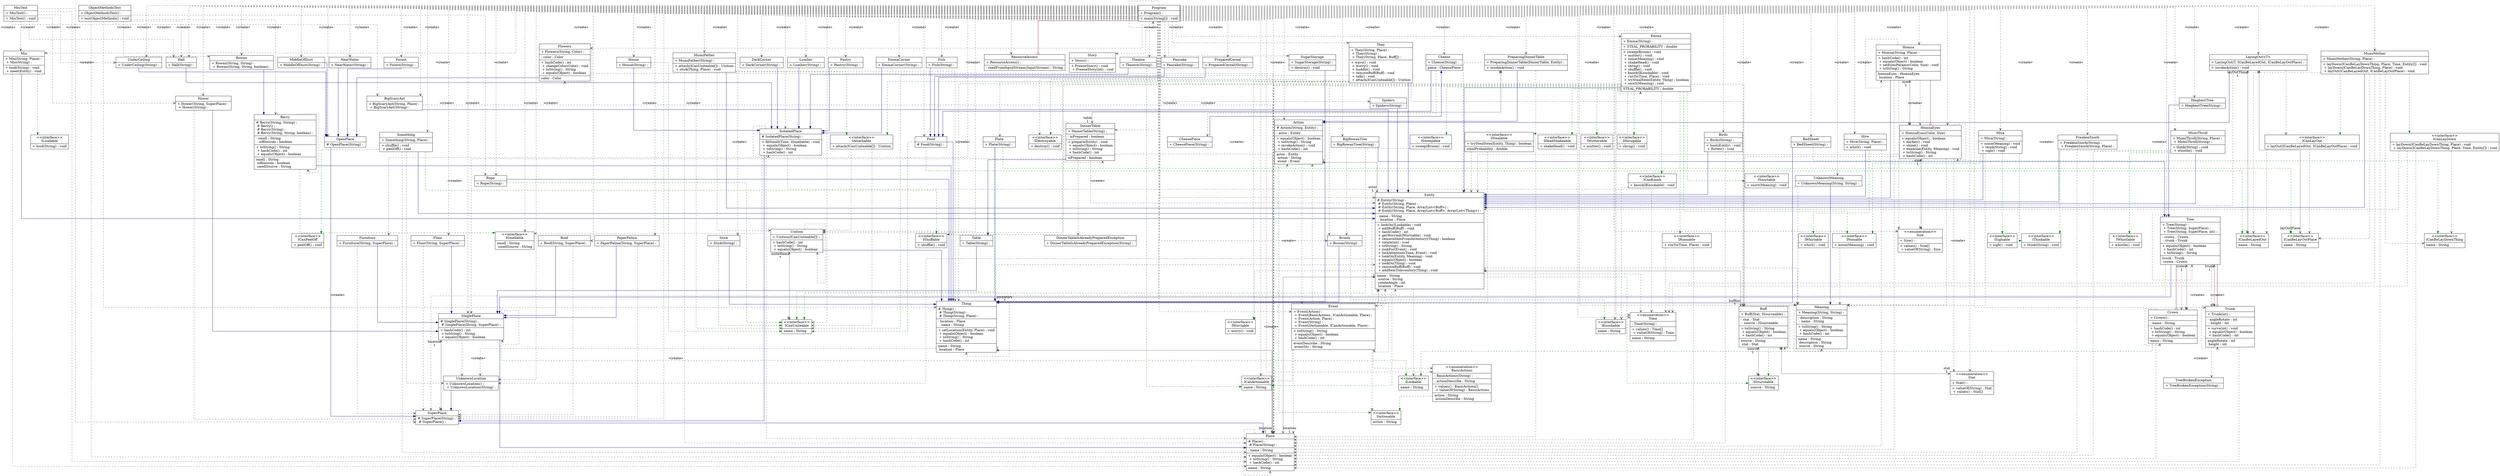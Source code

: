 digraph "src" {

splines  = ortho;
fontname = "Inconsolata";

node [colorscheme = ylgnbu4];
edge [colorscheme = dark28, dir = both];

Action                                [shape = record, pos = "65.030,44.403!"   , label = "{ Action | # Action(String, Entity) : \l|- actor : Entity\l|+ equals(Object) : boolean\l + toString() : String\l + invokeAction() : void\l + hashCode() : int\l| actor : Entity\l  action : String\l  event : Event\l }"];
BasicActions                          [shape = record, pos = "40.945,43.944!"   , label = "{ \<\<enumeration\>\>\nBasicActions | - BasicActions(String) : \l|- actionDescribe : String\l|+ values() : BasicActions[]\l + valueOf(String) : BasicActions\l| action : String\l  actionDescribe : String\l }"];
BedSheet                              [shape = record, pos = "170.889,17.854!"  , label = "{ BedSheet | + BedSheet(String) : \l }"];
Berry                                 [shape = record, pos = "219.170,19.556!"  , label = "{ Berry | # Berry(String, String) : \l # Berry() : \l # Berry(String) : \l # Berry(String, String, boolean) : \l|- smell : String\l - isBlossom : boolean\l|+ toString() : String\l + hashCode() : int\l + equals(Object) : boolean\l| smell : String\l  isBlossom : boolean\l  smellSource : String\l }"];
BigRowanTree                          [shape = record, pos = "111.186,9.771!"   , label = "{ BigRowanTree | + BigRowanTree(String) : \l }"];
BigScaryAnt                           [shape = record, pos = "197.934,18.007!"  , label = "{ BigScaryAnt | + BigScaryAnt(String, Place) : \l + BigScaryAnt(String) : \l }"];
Birds                                 [shape = record, pos = "177.069,18.167!"  , label = "{ Birds | + Birds(String) : \l|+ hunt(Entity) : void\l + flutter() : void\l }"];
Broom                                 [shape = record, pos = "148.820,27.201!"  , label = "{ Broom | + Broom(String) : \l }"];
Buff                                  [shape = record, pos = "103.653,38.181!"  , label = "{ Buff | + Buff(Stat, ISourceable) : \l|- stat : Stat\l - source : ISourceable\l|+ toString() : String\l + equals(Object) : boolean\l + hashCode() : int\l| source : String\l  stat : Stat\l }"];
Cheese                                [shape = record, pos = "53.726,9.931!"    , label = "{ Cheese | + Cheese(String) : \l| piece : CheesePiece\l }"];
CheesePiece                           [shape = record, pos = "53.213,17.854!"   , label = "{ CheesePiece | + CheesePiece(String) : \l }"];
Crown                                 [shape = record, pos = "17.790,27.986!"   , label = "{ Crown | + Crown() : \l|- name : String\l|+ hashCode() : int\l + toString() : String\l + equals(Object) : boolean\l| name : String\l }"];
DarkCorner                            [shape = record, pos = "83.405,9.771!"    , label = "{ DarkCorner | + DarkCorner(String) : \l }"];
DinnerTable                           [shape = record, pos = "57.815,18.792!"   , label = "{ DinnerTable | + DinnerTable(String) : \l|- isPrepared : boolean\l|+ prepare(Entity) : void\l + equals(Object) : boolean\l + toString() : String\l + hashCode() : int\l| isPrepared : boolean\l }"];
DinnerTableIsAlreadyPreparedException [shape = record, pos = "58.035,27.201!"   , label = "{ DinnerTableIsAlreadyPreparedException | + DinnerTableIsAlreadyPreparedException(String) : \l }"];
Emma                                  [shape = record, pos = "153.511,11.625!"  , label = "{ Emma | + Emma(String) : \l|+ STEAL_PROBABILITY : double\l|+ sweep(Broom) : void\l + mutter() : void\l + noise(Meaning) : void\l + shakeHead() : void\l + shrug() : void\l + shuffle() : void\l + knock(IKnockable) : void\l + runTo(Time, Place) : void\l + tryStealItem(Entity, Thing) : boolean\l + snort(Meaning) : void\l| STEAL_PROBABILITY : double\l }"];
EmmaCorner                            [shape = record, pos = "80.655,9.771!"    , label = "{ EmmaCorner | + EmmaCorner(String) : \l }"];
Entity                                [shape = record, pos = "99.593,30.736!"   , label = "{ Entity | # Entity(String) : \l # Entity(String, Place) : \l # Entity(String, Place, ArrayList\<Buff\>) : \l # Entity(String, Place, ArrayList\<Buff\>, ArrayList\<Thing\>) : \l|- name : String\l - location : Place\l|+ lookOn(ILookable) : void\l + addBuff(Buff) : void\l + hashCode() : int\l + getWorried(IWorriable) : void\l + removeItemFromInventory(Thing) : boolean\l + rotate(int) : void\l + toString() : String\l + lookFor(Event) : void\l + lockAttention(Time, Event) : void\l + lookOn(Entity, Meaning) : void\l + equals(Object) : boolean\l + lookOn(Thing) : void\l + removeBuff(Buff) : void\l + addItemToInventory(Thing) : void\l| name : String\l  source : String\l  rotateAngle : int\l  location : Place\l }"];
Event                                 [shape = record, pos = "98.125,38.479!"   , label = "{ Event | + Event(Action) : \l + Event(BasicActions, ICanActionable, Place) : \l + Event(Action, Place) : \l + Event(String) : \l + Event(IActionable, ICanActionable, Place) : \l|+ toString() : String\l + equals(Object) : boolean\l + hashCode() : int\l| eventDescribe : String\l  eventStr : String\l }"];
Fish                                  [shape = record, pos = "129.449,9.771!"   , label = "{ Fish | + Fish(String) : \l }"];
Floor                                 [shape = record, pos = "31.165,27.201!"   , label = "{ Floor | + Floor(String, SuperPlace) : \l }"];
Flowers                               [shape = record, pos = "46.776,10.708!"   , label = "{ Flowers | + Flowers(String, Color) : \l|- color : Color\l|+ hashCode() : int\l + changeColor(Color) : void\l + toString() : String\l + equals(Object) : boolean\l| color : Color\l }"];
Food                                  [shape = record, pos = "75.166,17.854!"   , label = "{ Food | # Food(String) : \l }"];
Forest                                [shape = record, pos = "41.179,9.771!"    , label = "{ Forest | + Forest(String) : \l }"];
FreakenSnork                          [shape = record, pos = "173.444,18.007!"  , label = "{ FreakenSnork | + FreakenSnork(String) : \l + FreakenSnork(String, Place) : \l }"];
Furniture                             [shape = record, pos = "27.346,27.201!"   , label = "{ Furniture | + Furniture(String, SuperPlace) : \l }"];
Hall                                  [shape = record, pos = "212.503,9.771!"   , label = "{ Hall | + Hall(String) : \l }"];
HieghestTree                          [shape = record, pos = "56.282,9.771!"    , label = "{ HieghestTree | + HieghestTree(String) : \l }"];
Hive                                  [shape = record, pos = "182.056,9.931!"   , label = "{ Hive | + Hive(String, Place) : \l|+ whirl() : void\l }"];
Homsa                                 [shape = record, pos = "5.538,18.785!"    , label = "{ Homsa | + Homsa(String, Place) : \l|+ hashCode() : int\l + equals(Object) : boolean\l + setEyesParams(Color, Size) : void\l + toString() : String\l| homsaEyes : HomsaEyes\l  location : Place\l }"];
HomsaEyes                             [shape = record, pos = "1.233,10.694!"    , label = "{ HomsaEyes | + HomsaEyes(Color, Size) : \l|+ equals(Object) : boolean\l + darker() : void\l + shine() : void\l + examine(Entity, Meaning) : void\l + toString() : String\l + hashCode() : int\l }"];
House                                 [shape = record, pos = "166.990,9.771!"   , label = "{ House | + House(String) : \l }"];
Hower                                 [shape = record, pos = "145.389,27.354!"  , label = "{ Hower | + Hower(String, SuperPlace) : \l + Hower(String) : \l }"];
IActionable                           [shape = record, pos = "59.767,46.306!"   , label = "{ \<\<interface\>\>\nIActionable |  action : String\l }"];
IAttachable                           [shape = record, pos = "193.623,17.854!"  , label = "{ \<\<interface\>\>\nIAttachable | + attach(ICanUniteable[]) : Unition\l }"];
ICanActionable                        [shape = record, pos = "81.461,43.160!"   , label = "{ \<\<interface\>\>\nICanActionable |  name : String\l }"];
ICanBeLayDownThing                    [shape = record, pos = "154.223,27.201!"  , label = "{ \<\<interface\>\>\nICanBeLayDownThing |  name : String\l }"];
ICanBeLayOutPlace                     [shape = record, pos = "106.037,27.201!"  , label = "{ \<\<interface\>\>\nICanBeLayOutPlace |  name : String\l }"];
ICanBeLayedOut                        [shape = record, pos = "74.107,27.201!"   , label = "{ \<\<interface\>\>\nICanBeLayedOut |  name : String\l }"];
ICanKnock                             [shape = record, pos = "160.223,27.201!"  , label = "{ \<\<interface\>\>\nICanKnock | + knock(IKnockable) : void\l }"];
ICanLayDown                           [shape = record, pos = "89.164,18.007!"   , label = "{ \<\<interface\>\>\nICanLayDown | + layDown(ICanBeLayDownThing, Place) : void\l + layDown(ICanBeLayDownThing, Place, Time, Entity[]) : void\l }"];
ICanLayOut                            [shape = record, pos = "80.336,17.854!"   , label = "{ \<\<interface\>\>\nICanLayOut | + layOut(ICanBeLayedOut, ICanBeLayOutPlace) : void\l }"];
ICanPeelOff                           [shape = record, pos = "114.613,17.854!"  , label = "{ \<\<interface\>\>\nICanPeelOff | + peelOff() : void\l }"];
ICanUniteable                         [shape = record, pos = "184.804,37.090!"  , label = "{ \<\<interface\>\>\nICanUniteable |  name : String\l }"];
IDestroyable                          [shape = record, pos = "65.537,17.854!"   , label = "{ \<\<interface\>\>\nIDestroyable | + destroy() : void\l }"];
IHeadShakeable                        [shape = record, pos = "146.202,17.854!"  , label = "{ \<\<interface\>\>\nIHeadShakeable | + shakeHead() : void\l }"];
IKnockable                            [shape = record, pos = "160.683,37.090!"  , label = "{ \<\<interface\>\>\nIKnockable |  name : String\l }"];
ILookable                             [shape = record, pos = "57.628,43.160!"   , label = "{ \<\<interface\>\>\nILookable |  name : String\l }"];
ILoudable                             [shape = record, pos = "209.788,17.854!"  , label = "{ \<\<interface\>\>\nILoudable | + loud(String) : void\l }"];
IMutterable                           [shape = record, pos = "148.952,17.854!"  , label = "{ \<\<interface\>\>\nIMutterable | + mutter() : void\l }"];
INoisable                             [shape = record, pos = "135.757,17.854!"  , label = "{ \<\<interface\>\>\nINoisable | + noise(Meaning) : void\l }"];
IRunnable                             [shape = record, pos = "151.084,27.201!"  , label = "{ \<\<interface\>\>\nIRunnable | + runTo(Time, Place) : void\l }"];
IShrugable                            [shape = record, pos = "153.348,17.854!"  , label = "{ \<\<interface\>\>\nIShrugable | + shrug() : void\l }"];
IShuffable                            [shape = record, pos = "128.272,17.854!"  , label = "{ \<\<interface\>\>\nIShuffable | + shuffle() : void\l }"];
ISighable                             [shape = record, pos = "132.595,17.854!"  , label = "{ \<\<interface\>\>\nISighable | + sigh() : void\l }"];
ISmellable                            [shape = record, pos = "142.736,27.354!"  , label = "{ \<\<interface\>\>\nISmellable |  smell : String\l  smellSource : String\l }"];
ISnortable                            [shape = record, pos = "157.473,27.201!"  , label = "{ \<\<interface\>\>\nISnortable | + snort(Meaning) : void\l }"];
ISourceable                           [shape = record, pos = "112.224,43.160!"  , label = "{ \<\<interface\>\>\nISourceable |  source : String\l }"];
IStealable                            [shape = record, pos = "141.896,18.014!"  , label = "{ \<\<interface\>\>\nIStealable | + tryStealItem(Entity, Thing) : boolean\l| stealProbability : double\l }"];
ISweepable                            [shape = record, pos = "155.598,17.854!"  , label = "{ \<\<interface\>\>\nISweepable | + sweep(Broom) : void\l }"];
IThinkable                            [shape = record, pos = "120.148,17.854!"  , label = "{ \<\<interface\>\>\nIThinkable | + think(String) : void\l }"];
IWhirlable                            [shape = record, pos = "179.639,17.854!"  , label = "{ \<\<interface\>\>\nIWhirlable | + whirl() : void\l }"];
IWhistlable                           [shape = record, pos = "117.154,17.854!"  , label = "{ \<\<interface\>\>\nIWhistlable | + whistle() : void\l }"];
IWorriable                            [shape = record, pos = "128.229,37.090!"  , label = "{ \<\<interface\>\>\nIWorriable | + worry() : void\l }"];
IsolatedPlace                         [shape = record, pos = "49.199,18.472!"   , label = "{ IsolatedPlace | # IsolatedPlace(String) : \l|+ fillSmell(Time, ISmellable) : void\l + equals(Object) : boolean\l + toString() : String\l + hashCode() : int\l }"];
"LayingOut<T>"                        [shape = record, pos = "67.978,9.931!"    , label = "{ LayingOut\<T\> | + LayingOut(T, ICanBeLayedOut, ICanBeLayOutPlace) : \l|+ invokeAction() : void\l }"];
Lumber                                [shape = record, pos = "78.294,9.771!"    , label = "{ Lumber | + Lumber(String) : \l }"];
Meaning                               [shape = record, pos = "202.556,38.333!"  , label = "{ Meaning | + Meaning(String, String) : \l|- description : String\l - name : String\l|+ toString() : String\l + equals(Object) : boolean\l + hashCode() : int\l| name : String\l  description : String\l  source : String\l }"];
MiddleOfDust                          [shape = record, pos = "43.540,9.771!"    , label = "{ MiddleOfDust | + MiddleOfDust(String) : \l }"];
Misa                                  [shape = record, pos = "126.699,10.236!"  , label = "{ Misa | + Misa(String) : \l|+ noise(Meaning) : void\l + think(String) : void\l + sigh() : void\l }"];
Miu                                   [shape = record, pos = "209.460,10.236!"  , label = "{ Miu | + Miu(String, Place) : \l + Miu(String) : \l|+ loud(String) : void\l + meet(Entity) : void\l }"];
MiuTest                               [shape = record, pos = "214.369,5.222!"   , label = "{ MiuTest | + MiuTest() : \l|+ MiuTest() : void\l }"];
MumiFather                            [shape = record, pos = "199.705,10.083!"  , label = "{ MumiFather | + MumiFather(String) : \l|+ attach(ICanUniteable[]) : Unition\l + stick(Thing, Place) : void\l }"];
MumiMother                            [shape = record, pos = "93.385,10.236!"   , label = "{ MumiMother | + MumiMother(String, Place) : \l|+ layDown(ICanBeLayDownThing, Place, Time, Entity[]) : void\l + layDown(ICanBeLayDownThing, Place) : void\l + layOut(ICanBeLayedOut, ICanBeLayOutPlace) : void\l }"];
MumiThroll                            [shape = record, pos = "120.252,10.236!"  , label = "{ MumiThroll | + MumiThroll(String, Place) : \l + MumiThroll(String) : \l|+ think(String) : void\l + whistle() : void\l }"];
NearWater                             [shape = record, pos = "38.526,9.771!"    , label = "{ NearWater | + NearWater(String) : \l }"];
ObjectMethodsTest                     [shape = record, pos = "218.129,5.222!"   , label = "{ ObjectMethodsTest | + ObjectMethodsTest() : \l|+ testObjectMethods() : void\l }"];
OpenPlace                             [shape = record, pos = "2.608,17.854!"    , label = "{ OpenPlace | # OpenPlace(String) : \l }"];
Pancake                               [shape = record, pos = "131.616,9.771!"   , label = "{ Pancake | + Pancake(String) : \l }"];
Pantry                                [shape = record, pos = "75.933,9.771!"    , label = "{ Pantry | + Pantry(String) : \l }"];
PaperPalma                            [shape = record, pos = "34.596,27.201!"   , label = "{ PaperPalma | + PaperPalma(String, SuperPlace) : \l }"];
Place                                 [shape = record, pos = "105.176,50.056!"  , label = "{ Place | # Place() : \l # Place(String) : \l|- name : String\l|+ equals(Object) : boolean\l + toString() : String\l + hashCode() : int\l| name : String\l }"];
Plate                                 [shape = record, pos = "168.625,17.854!"  , label = "{ Plate | + Plate(String) : \l }"];
PreparedCereal                        [shape = record, pos = "134.074,9.771!"   , label = "{ PreparedCereal | + PreparedCereal(String) : \l }"];
PreparingDinnerTable                  [shape = record, pos = "59.226,9.931!"    , label = "{ PreparingDinnerTable | + PreparingDinnerTable(DinnerTable, Entity) : \l|+ invokeAction() : void\l }"];
Program                               [shape = record, pos = "99.635,5.222!"    , label = "{ Program | + Program() : \l|+ main(String[]) : void\l }"];
ResourceAccess                        [shape = record, pos = "88.691,9.931!"    , label = "{ ResourceAccess | + ResourceAccess() : \l|- readFromInputStream(InputStream) : String\l }"];
Roof                                  [shape = record, pos = "24.012,27.201!"   , label = "{ Roof | + Roof(String, SuperPlace) : \l }"];
Rope                                  [shape = record, pos = "197.861,27.201!"  , label = "{ Rope | + Rope(String) : \l }"];
Rowan                                 [shape = record, pos = "214.670,9.924!"   , label = "{ Rowan | + Rowan(String, String) : \l + Rowan(String, String, boolean) : \l }"];
SinglePlace                           [shape = record, pos = "40.556,37.708!"   , label = "{ SinglePlace | # SinglePlace(String) : \l # SinglePlace(String, SuperPlace) : \l|+ hashCode() : int\l + toString() : String\l + equals(Object) : boolean\l }"];
Size                                  [shape = record, pos = "-3.083,27.514!"   , label = "{ \<\<enumeration\>\>\nSize | + Size() : \l|+ values() : Size[]\l + valueOf(String) : Size\l }"];
Something                             [shape = record, pos = "114.848,10.083!"  , label = "{ Something | + Something(String, Place) : \l|+ shuffle() : void\l + peelOff() : void\l }"];
Spiders                               [shape = record, pos = "139.424,17.854!"  , label = "{ Spiders | + Spiders(String) : \l }"];
Stat                                  [shape = record, pos = "47.023,43.472!"   , label = "{ \<\<enumeration\>\>\nStat | + Stat() : \l|+ valueOf(String) : Stat\l + values() : Stat[]\l }"];
Stick                                 [shape = record, pos = "187.443,27.201!"  , label = "{ Stick | + Stick(String) : \l }"];
Story                                 [shape = record, pos = "-2.003,10.083!"   , label = "{ Story | + Story() : \l|+ FreezeStory() : void\l + FreezeStory(int) : void\l }"];
SugarStorage                          [shape = record, pos = "123.755,9.931!"   , label = "{ SugarStorage | + SugarStorage(String) : \l|+ destroy() : void\l }"];
SuperPlace                            [shape = record, pos = "46.462,46.458!"   , label = "{ SuperPlace | # SuperPlace(String) : \l # SuperPlace() : \l }"];
Table                                 [shape = record, pos = "55.771,27.201!"   , label = "{ Table | + Table(String) : \l }"];
Theatre                               [shape = record, pos = "105.404,9.771!"   , label = "{ Theatre | + Theatre(String) : \l }"];
They                                  [shape = record, pos = "188.662,11.000!"  , label = "{ They | + They(String, Place) : \l + They(String) : \l + They(String, Place, Buff[]) : \l|+ wave() : void\l + worry() : void\l + huddle() : void\l + removeBuff(Buff) : void\l + talk() : void\l + attach(ICanUniteable[]) : Unition\l }"];
Thing                                 [shape = record, pos = "150.285,38.639!"  , label = "{ Thing | # Thing() : \l # Thing(String) : \l # Thing(String, Place) : \l|- location : Place\l - name : String\l|+ setLocation(Entity, Place) : void\l + equals(Object) : boolean\l + toString() : String\l + hashCode() : int\l| name : String\l  location : Place\l }"];
Time                                  [shape = record, pos = "95.000,37.563!"   , label = "{ \<\<enumeration\>\>\nTime | - Time(String) : \l|+ values() : Time[]\l + valueOf(String) : Time\l| name : String\l }"];
Tree                                  [shape = record, pos = "21.415,19.250!"   , label = "{ Tree | + Tree(String) : \l + Tree(String, SuperPlace) : \l + Tree(String, SuperPlace, int) : \l|- crown : Crown\l - trunk : Trunk\l|+ equals(Object) : boolean\l + hashCode() : int\l + toString() : String\l| trunk : Trunk\l  crown : Crown\l }"];
TreeBrokenException                   [shape = record, pos = "9.920,37.090!"    , label = "{ TreeBrokenException | + TreeBrokenException(String) : \l }"];
Trunk                                 [shape = record, pos = "14.471,28.292!"   , label = "{ Trunk | + Trunk(int) : \l|- angleRotate : int\l - height : int\l|+ curve(int) : void\l + equals(Object) : boolean\l + hashCode() : int\l| angleRotate : int\l  height : int\l }"];
UnderCeiling                          [shape = record, pos = "206.516,9.771!"   , label = "{ UnderCeiling | + UnderCeiling(String) : \l }"];
Unition                               [shape = record, pos = "189.984,27.667!"  , label = "{ Unition | + Unition(ICanUniteable[]) : \l|+ hashCode() : int\l + toString() : String\l + equals(Object) : boolean\l }"];
UnknownLocation                       [shape = record, pos = "99.428,43.313!"   , label = "{ UnknownLocation | + UnknownLocation() : \l + UnknownLocation(String) : \l }"];
UnknownMeaning                        [shape = record, pos = "202.585,27.201!"  , label = "{ UnknownMeaning | + UnknownMeaning(String, String) : \l }"];

Action                                -> Action                                [color = "#595959", style = dashed, arrowtail = none    , arrowhead = vee     , taillabel = "", label = "", headlabel = ""];
Action                                -> Entity                                [color = "#595959", style = solid , arrowtail = diamond , arrowhead = vee     , taillabel = "1", label = "", headlabel = "actor\n1"];
Action                                -> Event                                 [color = "#595959", style = dashed, arrowtail = none    , arrowhead = vee     , taillabel = "", label = "«create»", headlabel = ""];
Action                                -> IActionable                           [color = "#008200", style = dashed, arrowtail = none    , arrowhead = normal  , taillabel = "", label = "", headlabel = ""];
BasicActions                          -> IActionable                           [color = "#008200", style = dashed, arrowtail = none    , arrowhead = normal  , taillabel = "", label = "", headlabel = ""];
BedSheet                              -> ICanBeLayDownThing                    [color = "#008200", style = dashed, arrowtail = none    , arrowhead = normal  , taillabel = "", label = "", headlabel = ""];
BedSheet                              -> Thing                                 [color = "#000082", style = solid , arrowtail = none    , arrowhead = normal  , taillabel = "", label = "", headlabel = ""];
Berry                                 -> Berry                                 [color = "#595959", style = dashed, arrowtail = none    , arrowhead = vee     , taillabel = "", label = "", headlabel = ""];
Berry                                 -> ISmellable                            [color = "#008200", style = dashed, arrowtail = none    , arrowhead = normal  , taillabel = "", label = "", headlabel = ""];
Berry                                 -> Thing                                 [color = "#000082", style = solid , arrowtail = none    , arrowhead = normal  , taillabel = "", label = "", headlabel = ""];
BigRowanTree                          -> ICanUniteable                         [color = "#008200", style = dashed, arrowtail = none    , arrowhead = normal  , taillabel = "", label = "", headlabel = ""];
BigRowanTree                          -> Tree                                  [color = "#000082", style = solid , arrowtail = none    , arrowhead = normal  , taillabel = "", label = "", headlabel = ""];
BigScaryAnt                           -> Entity                                [color = "#000082", style = solid , arrowtail = none    , arrowhead = normal  , taillabel = "", label = "", headlabel = ""];
BigScaryAnt                           -> Place                                 [color = "#595959", style = dashed, arrowtail = none    , arrowhead = vee     , taillabel = "", label = "", headlabel = ""];
Birds                                 -> Entity                                [color = "#000082", style = solid , arrowtail = none    , arrowhead = normal  , taillabel = "", label = "", headlabel = ""];
Birds                                 -> Place                                 [color = "#595959", style = dashed, arrowtail = none    , arrowhead = vee     , taillabel = "", label = "", headlabel = ""];
Broom                                 -> IKnockable                            [color = "#008200", style = dashed, arrowtail = none    , arrowhead = normal  , taillabel = "", label = "", headlabel = ""];
Broom                                 -> Thing                                 [color = "#000082", style = solid , arrowtail = none    , arrowhead = normal  , taillabel = "", label = "", headlabel = ""];
Buff                                  -> Buff                                  [color = "#595959", style = dashed, arrowtail = none    , arrowhead = vee     , taillabel = "", label = "", headlabel = ""];
Buff                                  -> ISourceable                           [color = "#595959", style = solid , arrowtail = diamond , arrowhead = vee     , taillabel = "1", label = "", headlabel = "source\n1"];
Buff                                  -> Stat                                  [color = "#595959", style = solid , arrowtail = diamond , arrowhead = vee     , taillabel = "1", label = "", headlabel = "stat\n1"];
Cheese                                -> CheesePiece                           [color = "#595959", style = dashed, arrowtail = none    , arrowhead = vee     , taillabel = "", label = "«create»", headlabel = ""];
Cheese                                -> Food                                  [color = "#000082", style = solid , arrowtail = none    , arrowhead = normal  , taillabel = "", label = "", headlabel = ""];
CheesePiece                           -> Cheese                                [color = "#000082", style = solid , arrowtail = none    , arrowhead = normal  , taillabel = "", label = "", headlabel = ""];
Crown                                 -> Crown                                 [color = "#595959", style = dashed, arrowtail = none    , arrowhead = vee     , taillabel = "", label = "", headlabel = ""];
Crown                                 -> ILookable                             [color = "#008200", style = dashed, arrowtail = none    , arrowhead = normal  , taillabel = "", label = "", headlabel = ""];
Crown                                 -> Place                                 [color = "#595959", style = dashed, arrowtail = none    , arrowhead = vee     , taillabel = "", label = "", headlabel = ""];
Crown                                 -> Tree                                  [color = "#820000", style = solid , arrowtail = odot    , arrowhead = none    , taillabel = "", label = "", headlabel = ""];
DarkCorner                            -> IsolatedPlace                         [color = "#000082", style = solid , arrowtail = none    , arrowhead = normal  , taillabel = "", label = "", headlabel = ""];
DinnerTable                           -> DinnerTable                           [color = "#595959", style = dashed, arrowtail = none    , arrowhead = vee     , taillabel = "", label = "", headlabel = ""];
DinnerTable                           -> DinnerTableIsAlreadyPreparedException [color = "#595959", style = dashed, arrowtail = none    , arrowhead = vee     , taillabel = "", label = "«create»", headlabel = ""];
DinnerTable                           -> Entity                                [color = "#595959", style = dashed, arrowtail = none    , arrowhead = vee     , taillabel = "", label = "", headlabel = ""];
DinnerTable                           -> Place                                 [color = "#595959", style = dashed, arrowtail = none    , arrowhead = vee     , taillabel = "", label = "", headlabel = ""];
DinnerTable                           -> SinglePlace                           [color = "#595959", style = dashed, arrowtail = none    , arrowhead = vee     , taillabel = "", label = "", headlabel = ""];
DinnerTable                           -> Table                                 [color = "#000082", style = solid , arrowtail = none    , arrowhead = normal  , taillabel = "", label = "", headlabel = ""];
Emma                                  -> Broom                                 [color = "#595959", style = dashed, arrowtail = none    , arrowhead = vee     , taillabel = "", label = "", headlabel = ""];
Emma                                  -> Emma                                  [color = "#595959", style = dashed, arrowtail = none    , arrowhead = vee     , taillabel = "", label = "", headlabel = ""];
Emma                                  -> Entity                                [color = "#000082", style = solid , arrowtail = none    , arrowhead = normal  , taillabel = "", label = "", headlabel = ""];
Emma                                  -> ICanKnock                             [color = "#008200", style = dashed, arrowtail = none    , arrowhead = normal  , taillabel = "", label = "", headlabel = ""];
Emma                                  -> IHeadShakeable                        [color = "#008200", style = dashed, arrowtail = none    , arrowhead = normal  , taillabel = "", label = "", headlabel = ""];
Emma                                  -> IKnockable                            [color = "#595959", style = dashed, arrowtail = none    , arrowhead = vee     , taillabel = "", label = "", headlabel = ""];
Emma                                  -> IMutterable                           [color = "#008200", style = dashed, arrowtail = none    , arrowhead = normal  , taillabel = "", label = "", headlabel = ""];
Emma                                  -> INoisable                             [color = "#008200", style = dashed, arrowtail = none    , arrowhead = normal  , taillabel = "", label = "", headlabel = ""];
Emma                                  -> IRunnable                             [color = "#008200", style = dashed, arrowtail = none    , arrowhead = normal  , taillabel = "", label = "", headlabel = ""];
Emma                                  -> IShrugable                            [color = "#008200", style = dashed, arrowtail = none    , arrowhead = normal  , taillabel = "", label = "", headlabel = ""];
Emma                                  -> IShuffable                            [color = "#008200", style = dashed, arrowtail = none    , arrowhead = normal  , taillabel = "", label = "", headlabel = ""];
Emma                                  -> ISnortable                            [color = "#008200", style = dashed, arrowtail = none    , arrowhead = normal  , taillabel = "", label = "", headlabel = ""];
Emma                                  -> IStealable                            [color = "#008200", style = dashed, arrowtail = none    , arrowhead = normal  , taillabel = "", label = "", headlabel = ""];
Emma                                  -> ISweepable                            [color = "#008200", style = dashed, arrowtail = none    , arrowhead = normal  , taillabel = "", label = "", headlabel = ""];
Emma                                  -> Meaning                               [color = "#595959", style = dashed, arrowtail = none    , arrowhead = vee     , taillabel = "", label = "", headlabel = ""];
Emma                                  -> Place                                 [color = "#595959", style = dashed, arrowtail = none    , arrowhead = vee     , taillabel = "", label = "", headlabel = ""];
Emma                                  -> Thing                                 [color = "#595959", style = dashed, arrowtail = none    , arrowhead = vee     , taillabel = "", label = "", headlabel = ""];
Emma                                  -> Time                                  [color = "#595959", style = dashed, arrowtail = none    , arrowhead = vee     , taillabel = "", label = "", headlabel = ""];
EmmaCorner                            -> IsolatedPlace                         [color = "#000082", style = solid , arrowtail = none    , arrowhead = normal  , taillabel = "", label = "", headlabel = ""];
Entity                                -> Buff                                  [color = "#595959", style = solid , arrowtail = diamond , arrowhead = vee     , taillabel = "1", label = "", headlabel = "bufflist\n*"];
Entity                                -> Entity                                [color = "#595959", style = dashed, arrowtail = none    , arrowhead = vee     , taillabel = "", label = "", headlabel = ""];
Entity                                -> Event                                 [color = "#595959", style = dashed, arrowtail = none    , arrowhead = vee     , taillabel = "", label = "", headlabel = ""];
Entity                                -> ICanActionable                        [color = "#008200", style = dashed, arrowtail = none    , arrowhead = normal  , taillabel = "", label = "", headlabel = ""];
Entity                                -> ILookable                             [color = "#595959", style = dashed, arrowtail = none    , arrowhead = vee     , taillabel = "", label = "", headlabel = ""];
Entity                                -> ISourceable                           [color = "#008200", style = dashed, arrowtail = none    , arrowhead = normal  , taillabel = "", label = "", headlabel = ""];
Entity                                -> IWorriable                            [color = "#595959", style = dashed, arrowtail = none    , arrowhead = vee     , taillabel = "", label = "", headlabel = ""];
Entity                                -> Meaning                               [color = "#595959", style = dashed, arrowtail = none    , arrowhead = vee     , taillabel = "", label = "", headlabel = ""];
Entity                                -> Place                                 [color = "#595959", style = solid , arrowtail = diamond , arrowhead = vee     , taillabel = "1", label = "", headlabel = "location\n1"];
Entity                                -> Thing                                 [color = "#595959", style = solid , arrowtail = diamond , arrowhead = vee     , taillabel = "1", label = "", headlabel = "inventory\n*"];
Entity                                -> Time                                  [color = "#595959", style = dashed, arrowtail = none    , arrowhead = vee     , taillabel = "", label = "", headlabel = ""];
Entity                                -> UnknownLocation                       [color = "#595959", style = dashed, arrowtail = none    , arrowhead = vee     , taillabel = "", label = "«create»", headlabel = ""];
Event                                 -> Action                                [color = "#595959", style = dashed, arrowtail = none    , arrowhead = vee     , taillabel = "", label = "", headlabel = ""];
Event                                 -> BasicActions                          [color = "#595959", style = dashed, arrowtail = none    , arrowhead = vee     , taillabel = "", label = "", headlabel = ""];
Event                                 -> Entity                                [color = "#595959", style = dashed, arrowtail = none    , arrowhead = vee     , taillabel = "", label = "", headlabel = ""];
Event                                 -> Event                                 [color = "#595959", style = dashed, arrowtail = none    , arrowhead = vee     , taillabel = "", label = "", headlabel = ""];
Event                                 -> IActionable                           [color = "#595959", style = dashed, arrowtail = none    , arrowhead = vee     , taillabel = "", label = "", headlabel = ""];
Event                                 -> ICanActionable                        [color = "#595959", style = dashed, arrowtail = none    , arrowhead = vee     , taillabel = "", label = "", headlabel = ""];
Event                                 -> Place                                 [color = "#595959", style = dashed, arrowtail = none    , arrowhead = vee     , taillabel = "", label = "", headlabel = ""];
Fish                                  -> Food                                  [color = "#000082", style = solid , arrowtail = none    , arrowhead = normal  , taillabel = "", label = "", headlabel = ""];
Floor                                 -> SinglePlace                           [color = "#000082", style = solid , arrowtail = none    , arrowhead = normal  , taillabel = "", label = "", headlabel = ""];
Floor                                 -> SuperPlace                            [color = "#595959", style = dashed, arrowtail = none    , arrowhead = vee     , taillabel = "", label = "", headlabel = ""];
Flowers                               -> Flowers                               [color = "#595959", style = dashed, arrowtail = none    , arrowhead = vee     , taillabel = "", label = "", headlabel = ""];
Flowers                               -> OpenPlace                             [color = "#000082", style = solid , arrowtail = none    , arrowhead = normal  , taillabel = "", label = "", headlabel = ""];
Flowers                               -> Place                                 [color = "#595959", style = dashed, arrowtail = none    , arrowhead = vee     , taillabel = "", label = "", headlabel = ""];
Food                                  -> ICanBeLayedOut                        [color = "#008200", style = dashed, arrowtail = none    , arrowhead = normal  , taillabel = "", label = "", headlabel = ""];
Food                                  -> ICanUniteable                         [color = "#008200", style = dashed, arrowtail = none    , arrowhead = normal  , taillabel = "", label = "", headlabel = ""];
Food                                  -> Thing                                 [color = "#000082", style = solid , arrowtail = none    , arrowhead = normal  , taillabel = "", label = "", headlabel = ""];
Forest                                -> OpenPlace                             [color = "#000082", style = solid , arrowtail = none    , arrowhead = normal  , taillabel = "", label = "", headlabel = ""];
FreakenSnork                          -> Entity                                [color = "#000082", style = solid , arrowtail = none    , arrowhead = normal  , taillabel = "", label = "", headlabel = ""];
FreakenSnork                          -> Place                                 [color = "#595959", style = dashed, arrowtail = none    , arrowhead = vee     , taillabel = "", label = "", headlabel = ""];
Furniture                             -> SinglePlace                           [color = "#000082", style = solid , arrowtail = none    , arrowhead = normal  , taillabel = "", label = "", headlabel = ""];
Furniture                             -> SuperPlace                            [color = "#595959", style = dashed, arrowtail = none    , arrowhead = vee     , taillabel = "", label = "", headlabel = ""];
Hall                                  -> IsolatedPlace                         [color = "#000082", style = solid , arrowtail = none    , arrowhead = normal  , taillabel = "", label = "", headlabel = ""];
HieghestTree                          -> Tree                                  [color = "#000082", style = solid , arrowtail = none    , arrowhead = normal  , taillabel = "", label = "", headlabel = ""];
Hive                                  -> Entity                                [color = "#000082", style = solid , arrowtail = none    , arrowhead = normal  , taillabel = "", label = "", headlabel = ""];
Hive                                  -> IWhirlable                            [color = "#008200", style = dashed, arrowtail = none    , arrowhead = normal  , taillabel = "", label = "", headlabel = ""];
Hive                                  -> Place                                 [color = "#595959", style = dashed, arrowtail = none    , arrowhead = vee     , taillabel = "", label = "", headlabel = ""];
Homsa                                 -> Entity                                [color = "#000082", style = solid , arrowtail = none    , arrowhead = normal  , taillabel = "", label = "", headlabel = ""];
Homsa                                 -> Homsa                                 [color = "#595959", style = dashed, arrowtail = none    , arrowhead = vee     , taillabel = "", label = "", headlabel = ""];
Homsa                                 -> HomsaEyes                             [color = "#595959", style = solid , arrowtail = diamond , arrowhead = vee     , taillabel = "1", label = "", headlabel = "eyes\n1"];
Homsa                                 -> HomsaEyes                             [color = "#595959", style = dashed, arrowtail = none    , arrowhead = vee     , taillabel = "", label = "«create»", headlabel = ""];
Homsa                                 -> Place                                 [color = "#595959", style = dashed, arrowtail = none    , arrowhead = vee     , taillabel = "", label = "", headlabel = ""];
Homsa                                 -> Size                                  [color = "#595959", style = dashed, arrowtail = none    , arrowhead = vee     , taillabel = "", label = "", headlabel = ""];
HomsaEyes                             -> Buff                                  [color = "#595959", style = dashed, arrowtail = none    , arrowhead = vee     , taillabel = "", label = "«create»", headlabel = ""];
HomsaEyes                             -> Entity                                [color = "#595959", style = dashed, arrowtail = none    , arrowhead = vee     , taillabel = "", label = "", headlabel = ""];
HomsaEyes                             -> Homsa                                 [color = "#820000", style = solid , arrowtail = odot    , arrowhead = none    , taillabel = "", label = "", headlabel = ""];
HomsaEyes                             -> HomsaEyes                             [color = "#595959", style = dashed, arrowtail = none    , arrowhead = vee     , taillabel = "", label = "", headlabel = ""];
HomsaEyes                             -> Meaning                               [color = "#595959", style = dashed, arrowtail = none    , arrowhead = vee     , taillabel = "", label = "", headlabel = ""];
HomsaEyes                             -> Size                                  [color = "#595959", style = solid , arrowtail = diamond , arrowhead = vee     , taillabel = "1", label = "", headlabel = "size\n1"];
HomsaEyes                             -> Stat                                  [color = "#595959", style = dashed, arrowtail = none    , arrowhead = vee     , taillabel = "", label = "", headlabel = ""];
House                                 -> ICanUniteable                         [color = "#008200", style = dashed, arrowtail = none    , arrowhead = normal  , taillabel = "", label = "", headlabel = ""];
House                                 -> IsolatedPlace                         [color = "#000082", style = solid , arrowtail = none    , arrowhead = normal  , taillabel = "", label = "", headlabel = ""];
Hower                                 -> SinglePlace                           [color = "#000082", style = solid , arrowtail = none    , arrowhead = normal  , taillabel = "", label = "", headlabel = ""];
Hower                                 -> SuperPlace                            [color = "#595959", style = dashed, arrowtail = none    , arrowhead = vee     , taillabel = "", label = "", headlabel = ""];
IAttachable                           -> ICanUniteable                         [color = "#595959", style = dashed, arrowtail = none    , arrowhead = vee     , taillabel = "", label = "", headlabel = ""];
IAttachable                           -> Unition                               [color = "#595959", style = dashed, arrowtail = none    , arrowhead = vee     , taillabel = "", label = "", headlabel = ""];
ICanKnock                             -> IKnockable                            [color = "#595959", style = dashed, arrowtail = none    , arrowhead = vee     , taillabel = "", label = "", headlabel = ""];
ICanLayDown                           -> Entity                                [color = "#595959", style = dashed, arrowtail = none    , arrowhead = vee     , taillabel = "", label = "", headlabel = ""];
ICanLayDown                           -> ICanBeLayDownThing                    [color = "#595959", style = dashed, arrowtail = none    , arrowhead = vee     , taillabel = "", label = "", headlabel = ""];
ICanLayDown                           -> Place                                 [color = "#595959", style = dashed, arrowtail = none    , arrowhead = vee     , taillabel = "", label = "", headlabel = ""];
ICanLayDown                           -> Time                                  [color = "#595959", style = dashed, arrowtail = none    , arrowhead = vee     , taillabel = "", label = "", headlabel = ""];
ICanLayOut                            -> ICanBeLayOutPlace                     [color = "#595959", style = dashed, arrowtail = none    , arrowhead = vee     , taillabel = "", label = "", headlabel = ""];
ICanLayOut                            -> ICanBeLayedOut                        [color = "#595959", style = dashed, arrowtail = none    , arrowhead = vee     , taillabel = "", label = "", headlabel = ""];
INoisable                             -> Meaning                               [color = "#595959", style = dashed, arrowtail = none    , arrowhead = vee     , taillabel = "", label = "", headlabel = ""];
IRunnable                             -> Place                                 [color = "#595959", style = dashed, arrowtail = none    , arrowhead = vee     , taillabel = "", label = "", headlabel = ""];
IRunnable                             -> Time                                  [color = "#595959", style = dashed, arrowtail = none    , arrowhead = vee     , taillabel = "", label = "", headlabel = ""];
ISnortable                            -> Meaning                               [color = "#595959", style = dashed, arrowtail = none    , arrowhead = vee     , taillabel = "", label = "", headlabel = ""];
IStealable                            -> Entity                                [color = "#595959", style = dashed, arrowtail = none    , arrowhead = vee     , taillabel = "", label = "", headlabel = ""];
IStealable                            -> Thing                                 [color = "#595959", style = dashed, arrowtail = none    , arrowhead = vee     , taillabel = "", label = "", headlabel = ""];
ISweepable                            -> Broom                                 [color = "#595959", style = dashed, arrowtail = none    , arrowhead = vee     , taillabel = "", label = "", headlabel = ""];
IsolatedPlace                         -> ISmellable                            [color = "#595959", style = dashed, arrowtail = none    , arrowhead = vee     , taillabel = "", label = "", headlabel = ""];
IsolatedPlace                         -> IsolatedPlace                         [color = "#595959", style = dashed, arrowtail = none    , arrowhead = vee     , taillabel = "", label = "", headlabel = ""];
IsolatedPlace                         -> Place                                 [color = "#595959", style = dashed, arrowtail = none    , arrowhead = vee     , taillabel = "", label = "", headlabel = ""];
IsolatedPlace                         -> SuperPlace                            [color = "#000082", style = solid , arrowtail = none    , arrowhead = normal  , taillabel = "", label = "", headlabel = ""];
IsolatedPlace                         -> Time                                  [color = "#595959", style = dashed, arrowtail = none    , arrowhead = vee     , taillabel = "", label = "", headlabel = ""];
"LayingOut<T>"                        -> Action                                [color = "#000082", style = solid , arrowtail = none    , arrowhead = normal  , taillabel = "", label = "", headlabel = ""];
"LayingOut<T>"                        -> Entity                                [color = "#595959", style = dashed, arrowtail = none    , arrowhead = vee     , taillabel = "", label = "", headlabel = ""];
"LayingOut<T>"                        -> ICanBeLayOutPlace                     [color = "#595959", style = solid , arrowtail = diamond , arrowhead = vee     , taillabel = "1", label = "", headlabel = "layOutPlace\n1"];
"LayingOut<T>"                        -> ICanBeLayedOut                        [color = "#595959", style = solid , arrowtail = diamond , arrowhead = vee     , taillabel = "1", label = "", headlabel = "layOutThing\n1"];
"LayingOut<T>"                        -> ICanLayOut                            [color = "#595959", style = dashed, arrowtail = none    , arrowhead = vee     , taillabel = "", label = "", headlabel = ""];
Lumber                                -> IsolatedPlace                         [color = "#000082", style = solid , arrowtail = none    , arrowhead = normal  , taillabel = "", label = "", headlabel = ""];
Meaning                               -> ISourceable                           [color = "#008200", style = dashed, arrowtail = none    , arrowhead = normal  , taillabel = "", label = "", headlabel = ""];
Meaning                               -> Meaning                               [color = "#595959", style = dashed, arrowtail = none    , arrowhead = vee     , taillabel = "", label = "", headlabel = ""];
MiddleOfDust                          -> OpenPlace                             [color = "#000082", style = solid , arrowtail = none    , arrowhead = normal  , taillabel = "", label = "", headlabel = ""];
Misa                                  -> Entity                                [color = "#000082", style = solid , arrowtail = none    , arrowhead = normal  , taillabel = "", label = "", headlabel = ""];
Misa                                  -> INoisable                             [color = "#008200", style = dashed, arrowtail = none    , arrowhead = normal  , taillabel = "", label = "", headlabel = ""];
Misa                                  -> ISighable                             [color = "#008200", style = dashed, arrowtail = none    , arrowhead = normal  , taillabel = "", label = "", headlabel = ""];
Misa                                  -> IThinkable                            [color = "#008200", style = dashed, arrowtail = none    , arrowhead = normal  , taillabel = "", label = "", headlabel = ""];
Misa                                  -> Meaning                               [color = "#595959", style = dashed, arrowtail = none    , arrowhead = vee     , taillabel = "", label = "", headlabel = ""];
Miu                                   -> Entity                                [color = "#000082", style = solid , arrowtail = none    , arrowhead = normal  , taillabel = "", label = "", headlabel = ""];
Miu                                   -> ILoudable                             [color = "#008200", style = dashed, arrowtail = none    , arrowhead = normal  , taillabel = "", label = "", headlabel = ""];
Miu                                   -> Place                                 [color = "#595959", style = dashed, arrowtail = none    , arrowhead = vee     , taillabel = "", label = "", headlabel = ""];
MiuTest                               -> BigScaryAnt                           [color = "#595959", style = dashed, arrowtail = none    , arrowhead = vee     , taillabel = "", label = "«create»", headlabel = ""];
MiuTest                               -> Hall                                  [color = "#595959", style = dashed, arrowtail = none    , arrowhead = vee     , taillabel = "", label = "«create»", headlabel = ""];
MiuTest                               -> Hower                                 [color = "#595959", style = dashed, arrowtail = none    , arrowhead = vee     , taillabel = "", label = "«create»", headlabel = ""];
MiuTest                               -> Miu                                   [color = "#595959", style = dashed, arrowtail = none    , arrowhead = vee     , taillabel = "", label = "«create»", headlabel = ""];
MiuTest                               -> Place                                 [color = "#595959", style = dashed, arrowtail = none    , arrowhead = vee     , taillabel = "", label = "", headlabel = ""];
MiuTest                               -> SuperPlace                            [color = "#595959", style = dashed, arrowtail = none    , arrowhead = vee     , taillabel = "", label = "", headlabel = ""];
MiuTest                               -> UnderCeiling                          [color = "#595959", style = dashed, arrowtail = none    , arrowhead = vee     , taillabel = "", label = "«create»", headlabel = ""];
MumiFather                            -> Entity                                [color = "#000082", style = solid , arrowtail = none    , arrowhead = normal  , taillabel = "", label = "", headlabel = ""];
MumiFather                            -> IAttachable                           [color = "#008200", style = dashed, arrowtail = none    , arrowhead = normal  , taillabel = "", label = "", headlabel = ""];
MumiFather                            -> ICanUniteable                         [color = "#595959", style = dashed, arrowtail = none    , arrowhead = vee     , taillabel = "", label = "", headlabel = ""];
MumiFather                            -> Place                                 [color = "#595959", style = dashed, arrowtail = none    , arrowhead = vee     , taillabel = "", label = "", headlabel = ""];
MumiFather                            -> Thing                                 [color = "#595959", style = dashed, arrowtail = none    , arrowhead = vee     , taillabel = "", label = "", headlabel = ""];
MumiFather                            -> Unition                               [color = "#595959", style = dashed, arrowtail = none    , arrowhead = vee     , taillabel = "", label = "«create»", headlabel = ""];
MumiMother                            -> Entity                                [color = "#000082", style = solid , arrowtail = none    , arrowhead = normal  , taillabel = "", label = "", headlabel = ""];
MumiMother                            -> ICanBeLayDownThing                    [color = "#595959", style = dashed, arrowtail = none    , arrowhead = vee     , taillabel = "", label = "", headlabel = ""];
MumiMother                            -> ICanBeLayOutPlace                     [color = "#595959", style = dashed, arrowtail = none    , arrowhead = vee     , taillabel = "", label = "", headlabel = ""];
MumiMother                            -> ICanBeLayedOut                        [color = "#595959", style = dashed, arrowtail = none    , arrowhead = vee     , taillabel = "", label = "", headlabel = ""];
MumiMother                            -> ICanLayDown                           [color = "#008200", style = dashed, arrowtail = none    , arrowhead = normal  , taillabel = "", label = "", headlabel = ""];
MumiMother                            -> ICanLayOut                            [color = "#008200", style = dashed, arrowtail = none    , arrowhead = normal  , taillabel = "", label = "", headlabel = ""];
MumiMother                            -> Place                                 [color = "#595959", style = dashed, arrowtail = none    , arrowhead = vee     , taillabel = "", label = "", headlabel = ""];
MumiMother                            -> Time                                  [color = "#595959", style = dashed, arrowtail = none    , arrowhead = vee     , taillabel = "", label = "", headlabel = ""];
MumiThroll                            -> Entity                                [color = "#000082", style = solid , arrowtail = none    , arrowhead = normal  , taillabel = "", label = "", headlabel = ""];
MumiThroll                            -> IThinkable                            [color = "#008200", style = dashed, arrowtail = none    , arrowhead = normal  , taillabel = "", label = "", headlabel = ""];
MumiThroll                            -> IWhistlable                           [color = "#008200", style = dashed, arrowtail = none    , arrowhead = normal  , taillabel = "", label = "", headlabel = ""];
MumiThroll                            -> Place                                 [color = "#595959", style = dashed, arrowtail = none    , arrowhead = vee     , taillabel = "", label = "", headlabel = ""];
NearWater                             -> OpenPlace                             [color = "#000082", style = solid , arrowtail = none    , arrowhead = normal  , taillabel = "", label = "", headlabel = ""];
ObjectMethodsTest                     -> Berry                                 [color = "#595959", style = dashed, arrowtail = none    , arrowhead = vee     , taillabel = "", label = "", headlabel = ""];
ObjectMethodsTest                     -> Hall                                  [color = "#595959", style = dashed, arrowtail = none    , arrowhead = vee     , taillabel = "", label = "«create»", headlabel = ""];
ObjectMethodsTest                     -> Place                                 [color = "#595959", style = dashed, arrowtail = none    , arrowhead = vee     , taillabel = "", label = "", headlabel = ""];
ObjectMethodsTest                     -> Rope                                  [color = "#595959", style = dashed, arrowtail = none    , arrowhead = vee     , taillabel = "", label = "«create»", headlabel = ""];
ObjectMethodsTest                     -> Rowan                                 [color = "#595959", style = dashed, arrowtail = none    , arrowhead = vee     , taillabel = "", label = "«create»", headlabel = ""];
ObjectMethodsTest                     -> Thing                                 [color = "#595959", style = dashed, arrowtail = none    , arrowhead = vee     , taillabel = "", label = "", headlabel = ""];
OpenPlace                             -> SuperPlace                            [color = "#000082", style = solid , arrowtail = none    , arrowhead = normal  , taillabel = "", label = "", headlabel = ""];
Pancake                               -> Food                                  [color = "#000082", style = solid , arrowtail = none    , arrowhead = normal  , taillabel = "", label = "", headlabel = ""];
Pantry                                -> IsolatedPlace                         [color = "#000082", style = solid , arrowtail = none    , arrowhead = normal  , taillabel = "", label = "", headlabel = ""];
PaperPalma                            -> SinglePlace                           [color = "#000082", style = solid , arrowtail = none    , arrowhead = normal  , taillabel = "", label = "", headlabel = ""];
PaperPalma                            -> SuperPlace                            [color = "#595959", style = dashed, arrowtail = none    , arrowhead = vee     , taillabel = "", label = "", headlabel = ""];
Place                                 -> Place                                 [color = "#595959", style = dashed, arrowtail = none    , arrowhead = vee     , taillabel = "", label = "", headlabel = ""];
Plate                                 -> ICanBeLayOutPlace                     [color = "#008200", style = dashed, arrowtail = none    , arrowhead = normal  , taillabel = "", label = "", headlabel = ""];
Plate                                 -> ICanUniteable                         [color = "#008200", style = dashed, arrowtail = none    , arrowhead = normal  , taillabel = "", label = "", headlabel = ""];
Plate                                 -> Thing                                 [color = "#000082", style = solid , arrowtail = none    , arrowhead = normal  , taillabel = "", label = "", headlabel = ""];
PreparedCereal                        -> Food                                  [color = "#000082", style = solid , arrowtail = none    , arrowhead = normal  , taillabel = "", label = "", headlabel = ""];
PreparingDinnerTable                  -> Action                                [color = "#000082", style = solid , arrowtail = none    , arrowhead = normal  , taillabel = "", label = "", headlabel = ""];
PreparingDinnerTable                  -> DinnerTable                           [color = "#595959", style = solid , arrowtail = diamond , arrowhead = vee     , taillabel = "1", label = "", headlabel = "table\n1"];
PreparingDinnerTable                  -> Entity                                [color = "#595959", style = dashed, arrowtail = none    , arrowhead = vee     , taillabel = "", label = "", headlabel = ""];
PreparingDinnerTable                  -> Place                                 [color = "#595959", style = dashed, arrowtail = none    , arrowhead = vee     , taillabel = "", label = "", headlabel = ""];
Program                               -> Action                                [color = "#595959", style = dashed, arrowtail = none    , arrowhead = vee     , taillabel = "", label = "", headlabel = ""];
Program                               -> BasicActions                          [color = "#595959", style = dashed, arrowtail = none    , arrowhead = vee     , taillabel = "", label = "", headlabel = ""];
Program                               -> BedSheet                              [color = "#595959", style = dashed, arrowtail = none    , arrowhead = vee     , taillabel = "", label = "«create»", headlabel = ""];
Program                               -> BigRowanTree                          [color = "#595959", style = dashed, arrowtail = none    , arrowhead = vee     , taillabel = "", label = "«create»", headlabel = ""];
Program                               -> BigScaryAnt                           [color = "#595959", style = dashed, arrowtail = none    , arrowhead = vee     , taillabel = "", label = "«create»", headlabel = ""];
Program                               -> Birds                                 [color = "#595959", style = dashed, arrowtail = none    , arrowhead = vee     , taillabel = "", label = "«create»", headlabel = ""];
Program                               -> Broom                                 [color = "#595959", style = dashed, arrowtail = none    , arrowhead = vee     , taillabel = "", label = "«create»", headlabel = ""];
Program                               -> Buff                                  [color = "#595959", style = dashed, arrowtail = none    , arrowhead = vee     , taillabel = "", label = "«create»", headlabel = ""];
Program                               -> Cheese                                [color = "#595959", style = dashed, arrowtail = none    , arrowhead = vee     , taillabel = "", label = "«create»", headlabel = ""];
Program                               -> DarkCorner                            [color = "#595959", style = dashed, arrowtail = none    , arrowhead = vee     , taillabel = "", label = "«create»", headlabel = ""];
Program                               -> DinnerTable                           [color = "#595959", style = dashed, arrowtail = none    , arrowhead = vee     , taillabel = "", label = "«create»", headlabel = ""];
Program                               -> Emma                                  [color = "#595959", style = dashed, arrowtail = none    , arrowhead = vee     , taillabel = "", label = "«create»", headlabel = ""];
Program                               -> EmmaCorner                            [color = "#595959", style = dashed, arrowtail = none    , arrowhead = vee     , taillabel = "", label = "«create»", headlabel = ""];
Program                               -> Entity                                [color = "#595959", style = dashed, arrowtail = none    , arrowhead = vee     , taillabel = "", label = "", headlabel = ""];
Program                               -> Event                                 [color = "#595959", style = dashed, arrowtail = none    , arrowhead = vee     , taillabel = "", label = "«create»", headlabel = ""];
Program                               -> Fish                                  [color = "#595959", style = dashed, arrowtail = none    , arrowhead = vee     , taillabel = "", label = "«create»", headlabel = ""];
Program                               -> Floor                                 [color = "#595959", style = dashed, arrowtail = none    , arrowhead = vee     , taillabel = "", label = "«create»", headlabel = ""];
Program                               -> Flowers                               [color = "#595959", style = dashed, arrowtail = none    , arrowhead = vee     , taillabel = "", label = "«create»", headlabel = ""];
Program                               -> Food                                  [color = "#595959", style = dashed, arrowtail = none    , arrowhead = vee     , taillabel = "", label = "", headlabel = ""];
Program                               -> Forest                                [color = "#595959", style = dashed, arrowtail = none    , arrowhead = vee     , taillabel = "", label = "«create»", headlabel = ""];
Program                               -> FreakenSnork                          [color = "#595959", style = dashed, arrowtail = none    , arrowhead = vee     , taillabel = "", label = "«create»", headlabel = ""];
Program                               -> Furniture                             [color = "#595959", style = dashed, arrowtail = none    , arrowhead = vee     , taillabel = "", label = "«create»", headlabel = ""];
Program                               -> Hall                                  [color = "#595959", style = dashed, arrowtail = none    , arrowhead = vee     , taillabel = "", label = "«create»", headlabel = ""];
Program                               -> HieghestTree                          [color = "#595959", style = dashed, arrowtail = none    , arrowhead = vee     , taillabel = "", label = "«create»", headlabel = ""];
Program                               -> Hive                                  [color = "#595959", style = dashed, arrowtail = none    , arrowhead = vee     , taillabel = "", label = "«create»", headlabel = ""];
Program                               -> Homsa                                 [color = "#595959", style = dashed, arrowtail = none    , arrowhead = vee     , taillabel = "", label = "«create»", headlabel = ""];
Program                               -> HomsaEyes                             [color = "#595959", style = dashed, arrowtail = none    , arrowhead = vee     , taillabel = "", label = "", headlabel = ""];
Program                               -> House                                 [color = "#595959", style = dashed, arrowtail = none    , arrowhead = vee     , taillabel = "", label = "«create»", headlabel = ""];
Program                               -> Hower                                 [color = "#595959", style = dashed, arrowtail = none    , arrowhead = vee     , taillabel = "", label = "«create»", headlabel = ""];
Program                               -> ICanActionable                        [color = "#595959", style = dashed, arrowtail = none    , arrowhead = vee     , taillabel = "", label = "", headlabel = ""];
Program                               -> ICanUniteable                         [color = "#595959", style = dashed, arrowtail = none    , arrowhead = vee     , taillabel = "", label = "", headlabel = ""];
Program                               -> IDestroyable                          [color = "#595959", style = dashed, arrowtail = none    , arrowhead = vee     , taillabel = "", label = "", headlabel = ""];
Program                               -> ISmellable                            [color = "#595959", style = dashed, arrowtail = none    , arrowhead = vee     , taillabel = "", label = "", headlabel = ""];
Program                               -> IsolatedPlace                         [color = "#595959", style = dashed, arrowtail = none    , arrowhead = vee     , taillabel = "", label = "", headlabel = ""];
Program                               -> "LayingOut<T>"                        [color = "#595959", style = dashed, arrowtail = none    , arrowhead = vee     , taillabel = "", label = "«create»", headlabel = ""];
Program                               -> Lumber                                [color = "#595959", style = dashed, arrowtail = none    , arrowhead = vee     , taillabel = "", label = "«create»", headlabel = ""];
Program                               -> Meaning                               [color = "#595959", style = dashed, arrowtail = none    , arrowhead = vee     , taillabel = "", label = "«create»", headlabel = ""];
Program                               -> MiddleOfDust                          [color = "#595959", style = dashed, arrowtail = none    , arrowhead = vee     , taillabel = "", label = "«create»", headlabel = ""];
Program                               -> Misa                                  [color = "#595959", style = dashed, arrowtail = none    , arrowhead = vee     , taillabel = "", label = "«create»", headlabel = ""];
Program                               -> Miu                                   [color = "#595959", style = dashed, arrowtail = none    , arrowhead = vee     , taillabel = "", label = "«create»", headlabel = ""];
Program                               -> MumiFather                            [color = "#595959", style = dashed, arrowtail = none    , arrowhead = vee     , taillabel = "", label = "«create»", headlabel = ""];
Program                               -> MumiMother                            [color = "#595959", style = dashed, arrowtail = none    , arrowhead = vee     , taillabel = "", label = "«create»", headlabel = ""];
Program                               -> MumiThroll                            [color = "#595959", style = dashed, arrowtail = none    , arrowhead = vee     , taillabel = "", label = "«create»", headlabel = ""];
Program                               -> NearWater                             [color = "#595959", style = dashed, arrowtail = none    , arrowhead = vee     , taillabel = "", label = "«create»", headlabel = ""];
Program                               -> OpenPlace                             [color = "#595959", style = dashed, arrowtail = none    , arrowhead = vee     , taillabel = "", label = "", headlabel = ""];
Program                               -> Pancake                               [color = "#595959", style = dashed, arrowtail = none    , arrowhead = vee     , taillabel = "", label = "«create»", headlabel = ""];
Program                               -> Pantry                                [color = "#595959", style = dashed, arrowtail = none    , arrowhead = vee     , taillabel = "", label = "«create»", headlabel = ""];
Program                               -> PaperPalma                            [color = "#595959", style = dashed, arrowtail = none    , arrowhead = vee     , taillabel = "", label = "«create»", headlabel = ""];
Program                               -> Place                                 [color = "#595959", style = dashed, arrowtail = none    , arrowhead = vee     , taillabel = "", label = "", headlabel = ""];
Program                               -> Plate                                 [color = "#595959", style = dashed, arrowtail = none    , arrowhead = vee     , taillabel = "", label = "«create»", headlabel = ""];
Program                               -> PreparedCereal                        [color = "#595959", style = dashed, arrowtail = none    , arrowhead = vee     , taillabel = "", label = "«create»", headlabel = ""];
Program                               -> PreparingDinnerTable                  [color = "#595959", style = dashed, arrowtail = none    , arrowhead = vee     , taillabel = "", label = "«create»", headlabel = ""];
Program                               -> Program                               [color = "#595959", style = dashed, arrowtail = none    , arrowhead = vee     , taillabel = "", label = "", headlabel = ""];
Program                               -> ResourceAccess                        [color = "#595959", style = dashed, arrowtail = none    , arrowhead = vee     , taillabel = "", label = "", headlabel = ""];
Program                               -> Roof                                  [color = "#595959", style = dashed, arrowtail = none    , arrowhead = vee     , taillabel = "", label = "«create»", headlabel = ""];
Program                               -> Rope                                  [color = "#595959", style = dashed, arrowtail = none    , arrowhead = vee     , taillabel = "", label = "«create»", headlabel = ""];
Program                               -> Rowan                                 [color = "#595959", style = dashed, arrowtail = none    , arrowhead = vee     , taillabel = "", label = "«create»", headlabel = ""];
Program                               -> SinglePlace                           [color = "#595959", style = dashed, arrowtail = none    , arrowhead = vee     , taillabel = "", label = "", headlabel = ""];
Program                               -> Size                                  [color = "#595959", style = dashed, arrowtail = none    , arrowhead = vee     , taillabel = "", label = "", headlabel = ""];
Program                               -> Something                             [color = "#595959", style = dashed, arrowtail = none    , arrowhead = vee     , taillabel = "", label = "«create»", headlabel = ""];
Program                               -> Spiders                               [color = "#595959", style = dashed, arrowtail = none    , arrowhead = vee     , taillabel = "", label = "«create»", headlabel = ""];
Program                               -> Stat                                  [color = "#595959", style = dashed, arrowtail = none    , arrowhead = vee     , taillabel = "", label = "", headlabel = ""];
Program                               -> Stick                                 [color = "#595959", style = dashed, arrowtail = none    , arrowhead = vee     , taillabel = "", label = "«create»", headlabel = ""];
Program                               -> Story                                 [color = "#595959", style = dashed, arrowtail = none    , arrowhead = vee     , taillabel = "", label = "", headlabel = ""];
Program                               -> SugarStorage                          [color = "#595959", style = dashed, arrowtail = none    , arrowhead = vee     , taillabel = "", label = "«create»", headlabel = ""];
Program                               -> SuperPlace                            [color = "#595959", style = dashed, arrowtail = none    , arrowhead = vee     , taillabel = "", label = "", headlabel = ""];
Program                               -> Theatre                               [color = "#595959", style = dashed, arrowtail = none    , arrowhead = vee     , taillabel = "", label = "«create»", headlabel = ""];
Program                               -> They                                  [color = "#595959", style = dashed, arrowtail = none    , arrowhead = vee     , taillabel = "", label = "«create»", headlabel = ""];
Program                               -> Thing                                 [color = "#595959", style = dashed, arrowtail = none    , arrowhead = vee     , taillabel = "", label = "", headlabel = ""];
Program                               -> Time                                  [color = "#595959", style = dashed, arrowtail = none    , arrowhead = vee     , taillabel = "", label = "", headlabel = ""];
Program                               -> Tree                                  [color = "#595959", style = dashed, arrowtail = none    , arrowhead = vee     , taillabel = "", label = "", headlabel = ""];
Program                               -> Trunk                                 [color = "#595959", style = dashed, arrowtail = none    , arrowhead = vee     , taillabel = "", label = "", headlabel = ""];
Program                               -> UnderCeiling                          [color = "#595959", style = dashed, arrowtail = none    , arrowhead = vee     , taillabel = "", label = "«create»", headlabel = ""];
Program                               -> Unition                               [color = "#595959", style = dashed, arrowtail = none    , arrowhead = vee     , taillabel = "", label = "«create»", headlabel = ""];
Program                               -> UnknownLocation                       [color = "#595959", style = dashed, arrowtail = none    , arrowhead = vee     , taillabel = "", label = "«create»", headlabel = ""];
Program                               -> UnknownMeaning                        [color = "#595959", style = dashed, arrowtail = none    , arrowhead = vee     , taillabel = "", label = "«create»", headlabel = ""];
ResourceAccess                        -> Program                               [color = "#820000", style = solid , arrowtail = odot    , arrowhead = none    , taillabel = "", label = "", headlabel = ""];
Roof                                  -> SinglePlace                           [color = "#000082", style = solid , arrowtail = none    , arrowhead = normal  , taillabel = "", label = "", headlabel = ""];
Roof                                  -> SuperPlace                            [color = "#595959", style = dashed, arrowtail = none    , arrowhead = vee     , taillabel = "", label = "", headlabel = ""];
Rope                                  -> ICanUniteable                         [color = "#008200", style = dashed, arrowtail = none    , arrowhead = normal  , taillabel = "", label = "", headlabel = ""];
Rope                                  -> Thing                                 [color = "#000082", style = solid , arrowtail = none    , arrowhead = normal  , taillabel = "", label = "", headlabel = ""];
Rowan                                 -> Berry                                 [color = "#000082", style = solid , arrowtail = none    , arrowhead = normal  , taillabel = "", label = "", headlabel = ""];
SinglePlace                           -> ILookable                             [color = "#008200", style = dashed, arrowtail = none    , arrowhead = normal  , taillabel = "", label = "", headlabel = ""];
SinglePlace                           -> Place                                 [color = "#000082", style = solid , arrowtail = none    , arrowhead = normal  , taillabel = "", label = "", headlabel = ""];
SinglePlace                           -> SinglePlace                           [color = "#595959", style = dashed, arrowtail = none    , arrowhead = vee     , taillabel = "", label = "", headlabel = ""];
SinglePlace                           -> SuperPlace                            [color = "#595959", style = solid , arrowtail = diamond , arrowhead = vee     , taillabel = "1", label = "", headlabel = "location\n1"];
SinglePlace                           -> UnknownLocation                       [color = "#595959", style = dashed, arrowtail = none    , arrowhead = vee     , taillabel = "", label = "«create»", headlabel = ""];
Something                             -> Entity                                [color = "#000082", style = solid , arrowtail = none    , arrowhead = normal  , taillabel = "", label = "", headlabel = ""];
Something                             -> ICanPeelOff                           [color = "#008200", style = dashed, arrowtail = none    , arrowhead = normal  , taillabel = "", label = "", headlabel = ""];
Something                             -> IShuffable                            [color = "#008200", style = dashed, arrowtail = none    , arrowhead = normal  , taillabel = "", label = "", headlabel = ""];
Something                             -> Place                                 [color = "#595959", style = dashed, arrowtail = none    , arrowhead = vee     , taillabel = "", label = "", headlabel = ""];
Something                             -> UnknownLocation                       [color = "#595959", style = dashed, arrowtail = none    , arrowhead = vee     , taillabel = "", label = "«create»", headlabel = ""];
Spiders                               -> Entity                                [color = "#000082", style = solid , arrowtail = none    , arrowhead = normal  , taillabel = "", label = "", headlabel = ""];
Stick                                 -> ICanUniteable                         [color = "#008200", style = dashed, arrowtail = none    , arrowhead = normal  , taillabel = "", label = "", headlabel = ""];
Stick                                 -> Thing                                 [color = "#000082", style = solid , arrowtail = none    , arrowhead = normal  , taillabel = "", label = "", headlabel = ""];
SugarStorage                          -> IDestroyable                          [color = "#008200", style = dashed, arrowtail = none    , arrowhead = normal  , taillabel = "", label = "", headlabel = ""];
SugarStorage                          -> Thing                                 [color = "#000082", style = solid , arrowtail = none    , arrowhead = normal  , taillabel = "", label = "", headlabel = ""];
SuperPlace                            -> Place                                 [color = "#000082", style = solid , arrowtail = none    , arrowhead = normal  , taillabel = "", label = "", headlabel = ""];
Table                                 -> SinglePlace                           [color = "#000082", style = solid , arrowtail = none    , arrowhead = normal  , taillabel = "", label = "", headlabel = ""];
Theatre                               -> ICanActionable                        [color = "#008200", style = dashed, arrowtail = none    , arrowhead = normal  , taillabel = "", label = "", headlabel = ""];
Theatre                               -> IsolatedPlace                         [color = "#000082", style = solid , arrowtail = none    , arrowhead = normal  , taillabel = "", label = "", headlabel = ""];
They                                  -> Buff                                  [color = "#595959", style = dashed, arrowtail = none    , arrowhead = vee     , taillabel = "", label = "", headlabel = ""];
They                                  -> Entity                                [color = "#000082", style = solid , arrowtail = none    , arrowhead = normal  , taillabel = "", label = "", headlabel = ""];
They                                  -> IAttachable                           [color = "#008200", style = dashed, arrowtail = none    , arrowhead = normal  , taillabel = "", label = "", headlabel = ""];
They                                  -> ICanUniteable                         [color = "#595959", style = dashed, arrowtail = none    , arrowhead = vee     , taillabel = "", label = "", headlabel = ""];
They                                  -> IWorriable                            [color = "#008200", style = dashed, arrowtail = none    , arrowhead = normal  , taillabel = "", label = "", headlabel = ""];
They                                  -> Place                                 [color = "#595959", style = dashed, arrowtail = none    , arrowhead = vee     , taillabel = "", label = "", headlabel = ""];
They                                  -> Unition                               [color = "#595959", style = dashed, arrowtail = none    , arrowhead = vee     , taillabel = "", label = "«create»", headlabel = ""];
Thing                                 -> Entity                                [color = "#595959", style = dashed, arrowtail = none    , arrowhead = vee     , taillabel = "", label = "", headlabel = ""];
Thing                                 -> Place                                 [color = "#595959", style = solid , arrowtail = diamond , arrowhead = vee     , taillabel = "1", label = "", headlabel = "location\n1"];
Thing                                 -> Thing                                 [color = "#595959", style = dashed, arrowtail = none    , arrowhead = vee     , taillabel = "", label = "", headlabel = ""];
Thing                                 -> UnknownLocation                       [color = "#595959", style = dashed, arrowtail = none    , arrowhead = vee     , taillabel = "", label = "«create»", headlabel = ""];
Tree                                  -> Crown                                 [color = "#595959", style = dashed, arrowtail = none    , arrowhead = vee     , taillabel = "", label = "«create»", headlabel = ""];
Tree                                  -> Crown                                 [color = "#595959", style = solid , arrowtail = diamond , arrowhead = vee     , taillabel = "1", label = "", headlabel = "crown\n1"];
Tree                                  -> SinglePlace                           [color = "#000082", style = solid , arrowtail = none    , arrowhead = normal  , taillabel = "", label = "", headlabel = ""];
Tree                                  -> SuperPlace                            [color = "#595959", style = dashed, arrowtail = none    , arrowhead = vee     , taillabel = "", label = "", headlabel = ""];
Tree                                  -> Tree                                  [color = "#595959", style = dashed, arrowtail = none    , arrowhead = vee     , taillabel = "", label = "", headlabel = ""];
Tree                                  -> Trunk                                 [color = "#595959", style = dashed, arrowtail = none    , arrowhead = vee     , taillabel = "", label = "«create»", headlabel = ""];
Tree                                  -> Trunk                                 [color = "#595959", style = solid , arrowtail = diamond , arrowhead = vee     , taillabel = "1", label = "", headlabel = "trunk\n1"];
Trunk                                 -> Place                                 [color = "#595959", style = dashed, arrowtail = none    , arrowhead = vee     , taillabel = "", label = "", headlabel = ""];
Trunk                                 -> Tree                                  [color = "#820000", style = solid , arrowtail = odot    , arrowhead = none    , taillabel = "", label = "", headlabel = ""];
Trunk                                 -> TreeBrokenException                   [color = "#595959", style = dashed, arrowtail = none    , arrowhead = vee     , taillabel = "", label = "«create»", headlabel = ""];
Trunk                                 -> Trunk                                 [color = "#595959", style = dashed, arrowtail = none    , arrowhead = vee     , taillabel = "", label = "", headlabel = ""];
UnderCeiling                          -> OpenPlace                             [color = "#000082", style = solid , arrowtail = none    , arrowhead = normal  , taillabel = "", label = "", headlabel = ""];
Unition                               -> ICanUniteable                         [color = "#595959", style = solid , arrowtail = diamond , arrowhead = vee     , taillabel = "1", label = "", headlabel = "uniteItems\n*"];
Unition                               -> Thing                                 [color = "#000082", style = solid , arrowtail = none    , arrowhead = normal  , taillabel = "", label = "", headlabel = ""];
Unition                               -> Unition                               [color = "#595959", style = dashed, arrowtail = none    , arrowhead = vee     , taillabel = "", label = "", headlabel = ""];
UnknownLocation                       -> SuperPlace                            [color = "#000082", style = solid , arrowtail = none    , arrowhead = normal  , taillabel = "", label = "", headlabel = ""];
UnknownMeaning                        -> Meaning                               [color = "#000082", style = solid , arrowtail = none    , arrowhead = normal  , taillabel = "", label = "", headlabel = ""];

}
